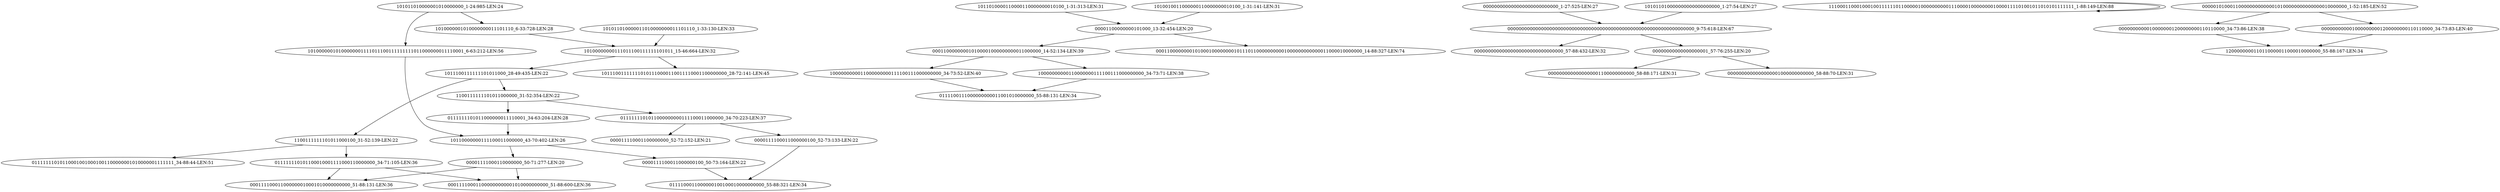 digraph G {
    "101011010000001010000000_1-24:985-LEN:24" -> "1010000001010000000011101110_6-33:728-LEN:28";
    "101011010000001010000000_1-24:985-LEN:24" -> "10100000010100000001111011100111111111011000000011110001_6-63:212-LEN:56";
    "10100000000111011100111111101011_15-46:664-LEN:32" -> "1011100111111101011000_28-49:435-LEN:22";
    "10100000000111011100111111101011_15-46:664-LEN:32" -> "101110011111110101110000110011110001100000000_28-72:141-LEN:45";
    "1100111111101011000100_31-52:139-LEN:22" -> "011111110101100010001111000110000000_34-71:105-LEN:36";
    "1100111111101011000100_31-52:139-LEN:22" -> "011111110101100010010001001100000001010000001111111_34-88:44-LEN:51";
    "000110000000010100001000000000011000000_14-52:134-LEN:39" -> "1000000000011000000000111100111000000000_34-73:52-LEN:40";
    "000110000000010100001000000000011000000_14-52:134-LEN:39" -> "10000000000110000000111100111000000000_34-73:71-LEN:38";
    "0111111101011000000011110001_34-63:204-LEN:28" -> "10110000000111100011000000_43-70:402-LEN:26";
    "011111110101100010001111000110000000_34-71:105-LEN:36" -> "000111100011000000000001010000000000_51-88:600-LEN:36";
    "011111110101100010001111000110000000_34-71:105-LEN:36" -> "000111100011000000010001010000000000_51-88:131-LEN:36";
    "000000000000000000000000000_1-27:525-LEN:27" -> "0000000000000000000000000000000000000000000000000000000000000000000_9-75:618-LEN:67";
    "101011010000011010000000011101110_1-33:130-LEN:33" -> "10100000000111011100111111101011_15-46:664-LEN:32";
    "1110001100010001001111110110000010000000000111000010000000010000111101001011010101111111_1-88:149-LEN:88" -> "1110001100010001001111110110000010000000000111000010000000010000111101001011010101111111_1-88:149-LEN:88";
    "0000000000000000000000000000000000000000000000000000000000000000000_9-75:618-LEN:67" -> "00000000000000000000000000000000_57-88:432-LEN:32";
    "0000000000000000000000000000000000000000000000000000000000000000000_9-75:618-LEN:67" -> "00000000000000000001_57-76:255-LEN:20";
    "0000010100011000000000000010100000000000000010000000_1-52:185-LEN:52" -> "00000000000100000001200000000110110000_34-73:86-LEN:38";
    "0000010100011000000000000010100000000000000010000000_1-52:185-LEN:52" -> "0000000000010000000001200000000110110000_34-73:83-LEN:40";
    "1010000001010000000011101110_6-33:728-LEN:28" -> "10100000000111011100111111101011_15-46:664-LEN:32";
    "00001111000110000000_50-71:277-LEN:20" -> "000111100011000000000001010000000000_51-88:600-LEN:36";
    "00001111000110000000_50-71:277-LEN:20" -> "000111100011000000010001010000000000_51-88:131-LEN:36";
    "0000111100011000000100_50-73:164-LEN:22" -> "0111100011000000100100010000000000_55-88:321-LEN:34";
    "1011010000110000110000000010100_1-31:313-LEN:31" -> "00001100000000101000_13-32:454-LEN:20";
    "1010010011000000110000000010100_1-31:141-LEN:31" -> "00001100000000101000_13-32:454-LEN:20";
    "00000000000100000001200000000110110000_34-73:86-LEN:38" -> "1200000000110110000011000010000000_55-88:167-LEN:34";
    "1011100111111101011000_28-49:435-LEN:22" -> "1100111111101011000100_31-52:139-LEN:22";
    "1011100111111101011000_28-49:435-LEN:22" -> "1100111111101011000000_31-52:354-LEN:22";
    "10100000010100000001111011100111111111011000000011110001_6-63:212-LEN:56" -> "10110000000111100011000000_43-70:402-LEN:26";
    "0111111101011000000000111100011000000_34-70:223-LEN:37" -> "000011110001100000000_52-72:152-LEN:21";
    "0111111101011000000000111100011000000_34-70:223-LEN:37" -> "0000111100011000000100_52-73:133-LEN:22";
    "00000000000000000001_57-76:255-LEN:20" -> "0000000000000000001100000000000_58-88:171-LEN:31";
    "00000000000000000001_57-76:255-LEN:20" -> "0000000000000000001000000000000_58-88:70-LEN:31";
    "1000000000011000000000111100111000000000_34-73:52-LEN:40" -> "0111100111000000000011001010000000_55-88:131-LEN:34";
    "10000000000110000000111100111000000000_34-73:71-LEN:38" -> "0111100111000000000011001010000000_55-88:131-LEN:34";
    "10110000000111100011000000_43-70:402-LEN:26" -> "00001111000110000000_50-71:277-LEN:20";
    "10110000000111100011000000_43-70:402-LEN:26" -> "0000111100011000000100_50-73:164-LEN:22";
    "0000000000010000000001200000000110110000_34-73:83-LEN:40" -> "1200000000110110000011000010000000_55-88:167-LEN:34";
    "1100111111101011000000_31-52:354-LEN:22" -> "0111111101011000000011110001_34-63:204-LEN:28";
    "1100111111101011000000_31-52:354-LEN:22" -> "0111111101011000000000111100011000000_34-70:223-LEN:37";
    "101011010000000000000000000_1-27:54-LEN:27" -> "0000000000000000000000000000000000000000000000000000000000000000000_9-75:618-LEN:67";
    "00001100000000101000_13-32:454-LEN:20" -> "000110000000010100001000000000011000000_14-52:134-LEN:39";
    "00001100000000101000_13-32:454-LEN:20" -> "00011000000001010001000000001011101100000000001000000000000011000010000000_14-88:327-LEN:74";
    "0000111100011000000100_52-73:133-LEN:22" -> "0111100011000000100100010000000000_55-88:321-LEN:34";
}
